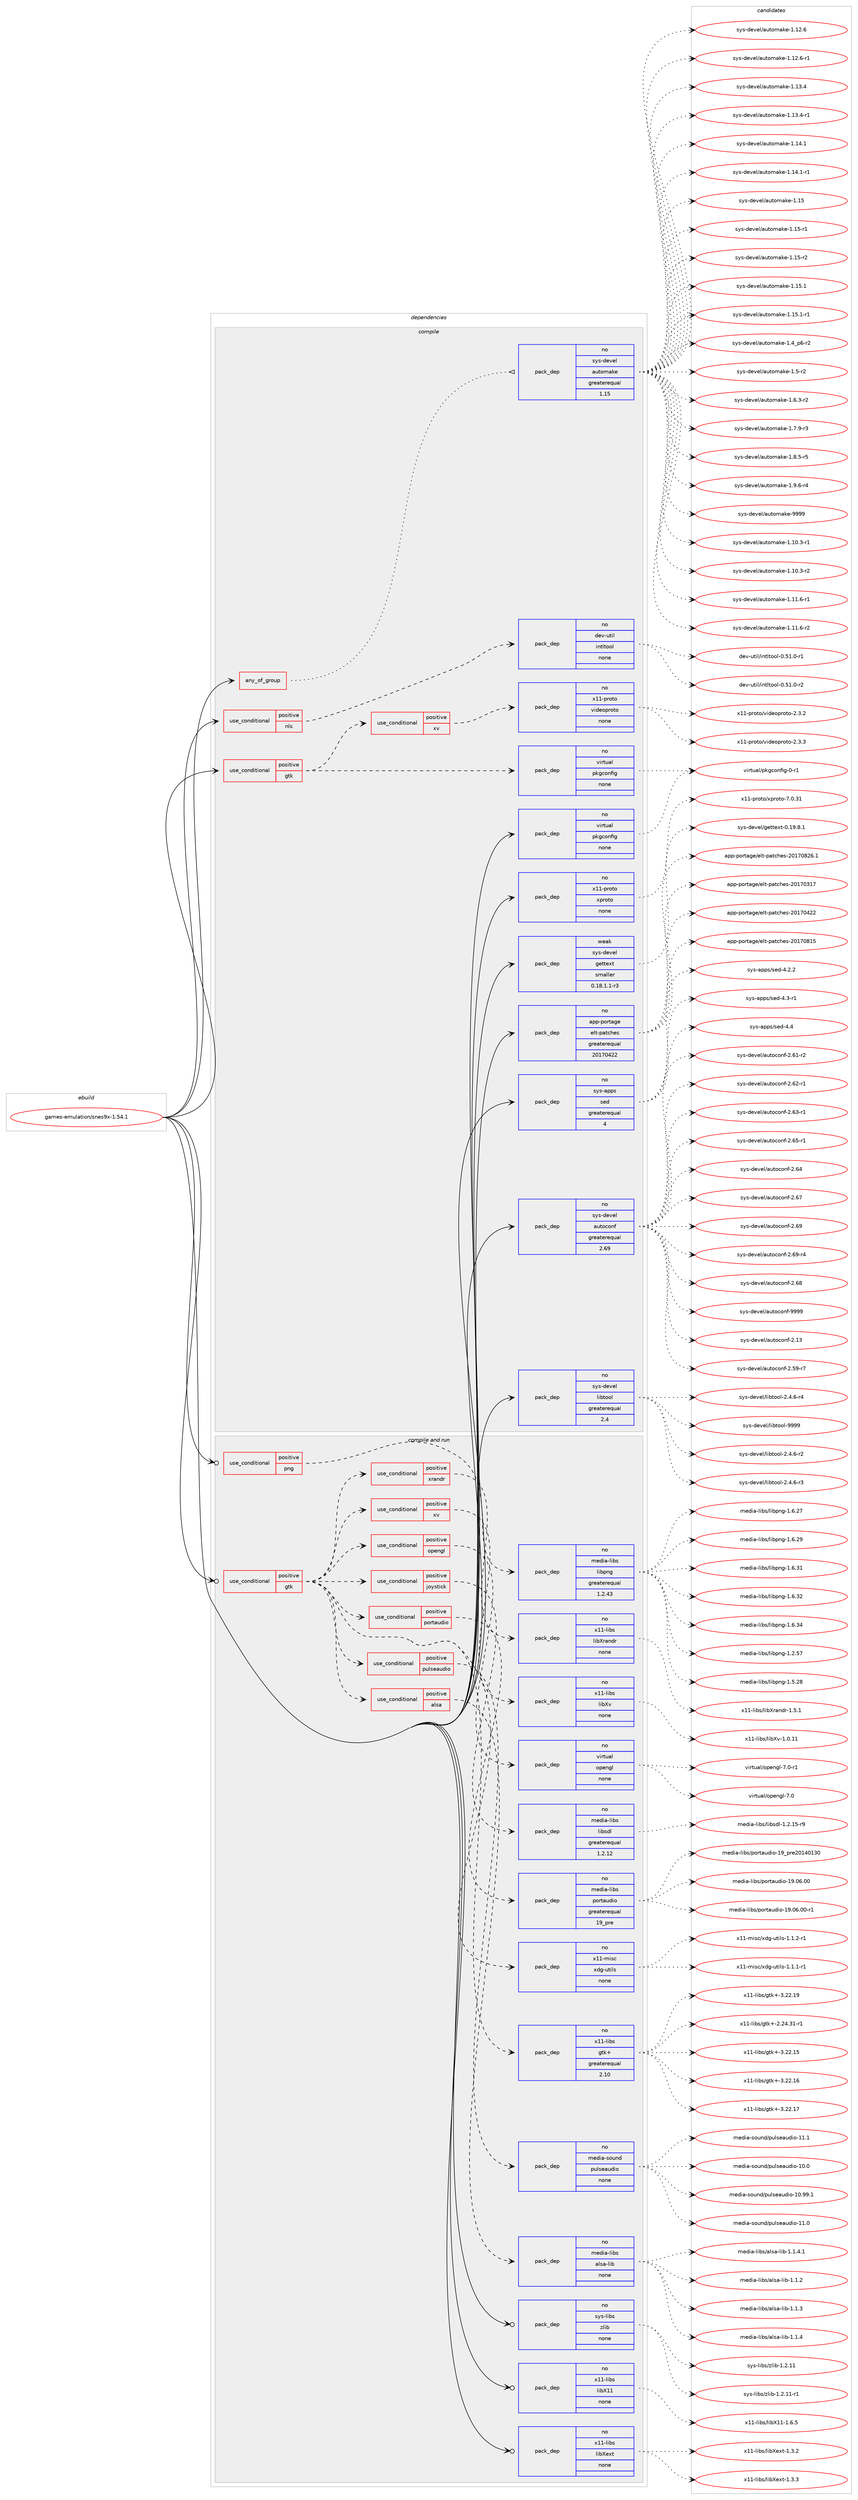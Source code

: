 digraph prolog {

# *************
# Graph options
# *************

newrank=true;
concentrate=true;
compound=true;
graph [rankdir=LR,fontname=Helvetica,fontsize=10,ranksep=1.5];#, ranksep=2.5, nodesep=0.2];
edge  [arrowhead=vee];
node  [fontname=Helvetica,fontsize=10];

# **********
# The ebuild
# **********

subgraph cluster_leftcol {
color=gray;
rank=same;
label=<<i>ebuild</i>>;
id [label="games-emulation/snes9x-1.54.1", color=red, width=4, href="../games-emulation/snes9x-1.54.1.svg"];
}

# ****************
# The dependencies
# ****************

subgraph cluster_midcol {
color=gray;
label=<<i>dependencies</i>>;
subgraph cluster_compile {
fillcolor="#eeeeee";
style=filled;
label=<<i>compile</i>>;
subgraph any4424 {
dependency297201 [label=<<TABLE BORDER="0" CELLBORDER="1" CELLSPACING="0" CELLPADDING="4"><TR><TD CELLPADDING="10">any_of_group</TD></TR></TABLE>>, shape=none, color=red];subgraph pack212630 {
dependency297202 [label=<<TABLE BORDER="0" CELLBORDER="1" CELLSPACING="0" CELLPADDING="4" WIDTH="220"><TR><TD ROWSPAN="6" CELLPADDING="30">pack_dep</TD></TR><TR><TD WIDTH="110">no</TD></TR><TR><TD>sys-devel</TD></TR><TR><TD>automake</TD></TR><TR><TD>greaterequal</TD></TR><TR><TD>1.15</TD></TR></TABLE>>, shape=none, color=blue];
}
dependency297201:e -> dependency297202:w [weight=20,style="dotted",arrowhead="oinv"];
}
id:e -> dependency297201:w [weight=20,style="solid",arrowhead="vee"];
subgraph cond80094 {
dependency297203 [label=<<TABLE BORDER="0" CELLBORDER="1" CELLSPACING="0" CELLPADDING="4"><TR><TD ROWSPAN="3" CELLPADDING="10">use_conditional</TD></TR><TR><TD>positive</TD></TR><TR><TD>gtk</TD></TR></TABLE>>, shape=none, color=red];
subgraph pack212631 {
dependency297204 [label=<<TABLE BORDER="0" CELLBORDER="1" CELLSPACING="0" CELLPADDING="4" WIDTH="220"><TR><TD ROWSPAN="6" CELLPADDING="30">pack_dep</TD></TR><TR><TD WIDTH="110">no</TD></TR><TR><TD>virtual</TD></TR><TR><TD>pkgconfig</TD></TR><TR><TD>none</TD></TR><TR><TD></TD></TR></TABLE>>, shape=none, color=blue];
}
dependency297203:e -> dependency297204:w [weight=20,style="dashed",arrowhead="vee"];
subgraph cond80095 {
dependency297205 [label=<<TABLE BORDER="0" CELLBORDER="1" CELLSPACING="0" CELLPADDING="4"><TR><TD ROWSPAN="3" CELLPADDING="10">use_conditional</TD></TR><TR><TD>positive</TD></TR><TR><TD>xv</TD></TR></TABLE>>, shape=none, color=red];
subgraph pack212632 {
dependency297206 [label=<<TABLE BORDER="0" CELLBORDER="1" CELLSPACING="0" CELLPADDING="4" WIDTH="220"><TR><TD ROWSPAN="6" CELLPADDING="30">pack_dep</TD></TR><TR><TD WIDTH="110">no</TD></TR><TR><TD>x11-proto</TD></TR><TR><TD>videoproto</TD></TR><TR><TD>none</TD></TR><TR><TD></TD></TR></TABLE>>, shape=none, color=blue];
}
dependency297205:e -> dependency297206:w [weight=20,style="dashed",arrowhead="vee"];
}
dependency297203:e -> dependency297205:w [weight=20,style="dashed",arrowhead="vee"];
}
id:e -> dependency297203:w [weight=20,style="solid",arrowhead="vee"];
subgraph cond80096 {
dependency297207 [label=<<TABLE BORDER="0" CELLBORDER="1" CELLSPACING="0" CELLPADDING="4"><TR><TD ROWSPAN="3" CELLPADDING="10">use_conditional</TD></TR><TR><TD>positive</TD></TR><TR><TD>nls</TD></TR></TABLE>>, shape=none, color=red];
subgraph pack212633 {
dependency297208 [label=<<TABLE BORDER="0" CELLBORDER="1" CELLSPACING="0" CELLPADDING="4" WIDTH="220"><TR><TD ROWSPAN="6" CELLPADDING="30">pack_dep</TD></TR><TR><TD WIDTH="110">no</TD></TR><TR><TD>dev-util</TD></TR><TR><TD>intltool</TD></TR><TR><TD>none</TD></TR><TR><TD></TD></TR></TABLE>>, shape=none, color=blue];
}
dependency297207:e -> dependency297208:w [weight=20,style="dashed",arrowhead="vee"];
}
id:e -> dependency297207:w [weight=20,style="solid",arrowhead="vee"];
subgraph pack212634 {
dependency297209 [label=<<TABLE BORDER="0" CELLBORDER="1" CELLSPACING="0" CELLPADDING="4" WIDTH="220"><TR><TD ROWSPAN="6" CELLPADDING="30">pack_dep</TD></TR><TR><TD WIDTH="110">no</TD></TR><TR><TD>app-portage</TD></TR><TR><TD>elt-patches</TD></TR><TR><TD>greaterequal</TD></TR><TR><TD>20170422</TD></TR></TABLE>>, shape=none, color=blue];
}
id:e -> dependency297209:w [weight=20,style="solid",arrowhead="vee"];
subgraph pack212635 {
dependency297210 [label=<<TABLE BORDER="0" CELLBORDER="1" CELLSPACING="0" CELLPADDING="4" WIDTH="220"><TR><TD ROWSPAN="6" CELLPADDING="30">pack_dep</TD></TR><TR><TD WIDTH="110">no</TD></TR><TR><TD>sys-apps</TD></TR><TR><TD>sed</TD></TR><TR><TD>greaterequal</TD></TR><TR><TD>4</TD></TR></TABLE>>, shape=none, color=blue];
}
id:e -> dependency297210:w [weight=20,style="solid",arrowhead="vee"];
subgraph pack212636 {
dependency297211 [label=<<TABLE BORDER="0" CELLBORDER="1" CELLSPACING="0" CELLPADDING="4" WIDTH="220"><TR><TD ROWSPAN="6" CELLPADDING="30">pack_dep</TD></TR><TR><TD WIDTH="110">no</TD></TR><TR><TD>sys-devel</TD></TR><TR><TD>autoconf</TD></TR><TR><TD>greaterequal</TD></TR><TR><TD>2.69</TD></TR></TABLE>>, shape=none, color=blue];
}
id:e -> dependency297211:w [weight=20,style="solid",arrowhead="vee"];
subgraph pack212637 {
dependency297212 [label=<<TABLE BORDER="0" CELLBORDER="1" CELLSPACING="0" CELLPADDING="4" WIDTH="220"><TR><TD ROWSPAN="6" CELLPADDING="30">pack_dep</TD></TR><TR><TD WIDTH="110">no</TD></TR><TR><TD>sys-devel</TD></TR><TR><TD>libtool</TD></TR><TR><TD>greaterequal</TD></TR><TR><TD>2.4</TD></TR></TABLE>>, shape=none, color=blue];
}
id:e -> dependency297212:w [weight=20,style="solid",arrowhead="vee"];
subgraph pack212638 {
dependency297213 [label=<<TABLE BORDER="0" CELLBORDER="1" CELLSPACING="0" CELLPADDING="4" WIDTH="220"><TR><TD ROWSPAN="6" CELLPADDING="30">pack_dep</TD></TR><TR><TD WIDTH="110">no</TD></TR><TR><TD>virtual</TD></TR><TR><TD>pkgconfig</TD></TR><TR><TD>none</TD></TR><TR><TD></TD></TR></TABLE>>, shape=none, color=blue];
}
id:e -> dependency297213:w [weight=20,style="solid",arrowhead="vee"];
subgraph pack212639 {
dependency297214 [label=<<TABLE BORDER="0" CELLBORDER="1" CELLSPACING="0" CELLPADDING="4" WIDTH="220"><TR><TD ROWSPAN="6" CELLPADDING="30">pack_dep</TD></TR><TR><TD WIDTH="110">no</TD></TR><TR><TD>x11-proto</TD></TR><TR><TD>xproto</TD></TR><TR><TD>none</TD></TR><TR><TD></TD></TR></TABLE>>, shape=none, color=blue];
}
id:e -> dependency297214:w [weight=20,style="solid",arrowhead="vee"];
subgraph pack212640 {
dependency297215 [label=<<TABLE BORDER="0" CELLBORDER="1" CELLSPACING="0" CELLPADDING="4" WIDTH="220"><TR><TD ROWSPAN="6" CELLPADDING="30">pack_dep</TD></TR><TR><TD WIDTH="110">weak</TD></TR><TR><TD>sys-devel</TD></TR><TR><TD>gettext</TD></TR><TR><TD>smaller</TD></TR><TR><TD>0.18.1.1-r3</TD></TR></TABLE>>, shape=none, color=blue];
}
id:e -> dependency297215:w [weight=20,style="solid",arrowhead="vee"];
}
subgraph cluster_compileandrun {
fillcolor="#eeeeee";
style=filled;
label=<<i>compile and run</i>>;
subgraph cond80097 {
dependency297216 [label=<<TABLE BORDER="0" CELLBORDER="1" CELLSPACING="0" CELLPADDING="4"><TR><TD ROWSPAN="3" CELLPADDING="10">use_conditional</TD></TR><TR><TD>positive</TD></TR><TR><TD>gtk</TD></TR></TABLE>>, shape=none, color=red];
subgraph pack212641 {
dependency297217 [label=<<TABLE BORDER="0" CELLBORDER="1" CELLSPACING="0" CELLPADDING="4" WIDTH="220"><TR><TD ROWSPAN="6" CELLPADDING="30">pack_dep</TD></TR><TR><TD WIDTH="110">no</TD></TR><TR><TD>x11-libs</TD></TR><TR><TD>gtk+</TD></TR><TR><TD>greaterequal</TD></TR><TR><TD>2.10</TD></TR></TABLE>>, shape=none, color=blue];
}
dependency297216:e -> dependency297217:w [weight=20,style="dashed",arrowhead="vee"];
subgraph pack212642 {
dependency297218 [label=<<TABLE BORDER="0" CELLBORDER="1" CELLSPACING="0" CELLPADDING="4" WIDTH="220"><TR><TD ROWSPAN="6" CELLPADDING="30">pack_dep</TD></TR><TR><TD WIDTH="110">no</TD></TR><TR><TD>x11-misc</TD></TR><TR><TD>xdg-utils</TD></TR><TR><TD>none</TD></TR><TR><TD></TD></TR></TABLE>>, shape=none, color=blue];
}
dependency297216:e -> dependency297218:w [weight=20,style="dashed",arrowhead="vee"];
subgraph cond80098 {
dependency297219 [label=<<TABLE BORDER="0" CELLBORDER="1" CELLSPACING="0" CELLPADDING="4"><TR><TD ROWSPAN="3" CELLPADDING="10">use_conditional</TD></TR><TR><TD>positive</TD></TR><TR><TD>portaudio</TD></TR></TABLE>>, shape=none, color=red];
subgraph pack212643 {
dependency297220 [label=<<TABLE BORDER="0" CELLBORDER="1" CELLSPACING="0" CELLPADDING="4" WIDTH="220"><TR><TD ROWSPAN="6" CELLPADDING="30">pack_dep</TD></TR><TR><TD WIDTH="110">no</TD></TR><TR><TD>media-libs</TD></TR><TR><TD>portaudio</TD></TR><TR><TD>greaterequal</TD></TR><TR><TD>19_pre</TD></TR></TABLE>>, shape=none, color=blue];
}
dependency297219:e -> dependency297220:w [weight=20,style="dashed",arrowhead="vee"];
}
dependency297216:e -> dependency297219:w [weight=20,style="dashed",arrowhead="vee"];
subgraph cond80099 {
dependency297221 [label=<<TABLE BORDER="0" CELLBORDER="1" CELLSPACING="0" CELLPADDING="4"><TR><TD ROWSPAN="3" CELLPADDING="10">use_conditional</TD></TR><TR><TD>positive</TD></TR><TR><TD>joystick</TD></TR></TABLE>>, shape=none, color=red];
subgraph pack212644 {
dependency297222 [label=<<TABLE BORDER="0" CELLBORDER="1" CELLSPACING="0" CELLPADDING="4" WIDTH="220"><TR><TD ROWSPAN="6" CELLPADDING="30">pack_dep</TD></TR><TR><TD WIDTH="110">no</TD></TR><TR><TD>media-libs</TD></TR><TR><TD>libsdl</TD></TR><TR><TD>greaterequal</TD></TR><TR><TD>1.2.12</TD></TR></TABLE>>, shape=none, color=blue];
}
dependency297221:e -> dependency297222:w [weight=20,style="dashed",arrowhead="vee"];
}
dependency297216:e -> dependency297221:w [weight=20,style="dashed",arrowhead="vee"];
subgraph cond80100 {
dependency297223 [label=<<TABLE BORDER="0" CELLBORDER="1" CELLSPACING="0" CELLPADDING="4"><TR><TD ROWSPAN="3" CELLPADDING="10">use_conditional</TD></TR><TR><TD>positive</TD></TR><TR><TD>opengl</TD></TR></TABLE>>, shape=none, color=red];
subgraph pack212645 {
dependency297224 [label=<<TABLE BORDER="0" CELLBORDER="1" CELLSPACING="0" CELLPADDING="4" WIDTH="220"><TR><TD ROWSPAN="6" CELLPADDING="30">pack_dep</TD></TR><TR><TD WIDTH="110">no</TD></TR><TR><TD>virtual</TD></TR><TR><TD>opengl</TD></TR><TR><TD>none</TD></TR><TR><TD></TD></TR></TABLE>>, shape=none, color=blue];
}
dependency297223:e -> dependency297224:w [weight=20,style="dashed",arrowhead="vee"];
}
dependency297216:e -> dependency297223:w [weight=20,style="dashed",arrowhead="vee"];
subgraph cond80101 {
dependency297225 [label=<<TABLE BORDER="0" CELLBORDER="1" CELLSPACING="0" CELLPADDING="4"><TR><TD ROWSPAN="3" CELLPADDING="10">use_conditional</TD></TR><TR><TD>positive</TD></TR><TR><TD>xv</TD></TR></TABLE>>, shape=none, color=red];
subgraph pack212646 {
dependency297226 [label=<<TABLE BORDER="0" CELLBORDER="1" CELLSPACING="0" CELLPADDING="4" WIDTH="220"><TR><TD ROWSPAN="6" CELLPADDING="30">pack_dep</TD></TR><TR><TD WIDTH="110">no</TD></TR><TR><TD>x11-libs</TD></TR><TR><TD>libXv</TD></TR><TR><TD>none</TD></TR><TR><TD></TD></TR></TABLE>>, shape=none, color=blue];
}
dependency297225:e -> dependency297226:w [weight=20,style="dashed",arrowhead="vee"];
}
dependency297216:e -> dependency297225:w [weight=20,style="dashed",arrowhead="vee"];
subgraph cond80102 {
dependency297227 [label=<<TABLE BORDER="0" CELLBORDER="1" CELLSPACING="0" CELLPADDING="4"><TR><TD ROWSPAN="3" CELLPADDING="10">use_conditional</TD></TR><TR><TD>positive</TD></TR><TR><TD>xrandr</TD></TR></TABLE>>, shape=none, color=red];
subgraph pack212647 {
dependency297228 [label=<<TABLE BORDER="0" CELLBORDER="1" CELLSPACING="0" CELLPADDING="4" WIDTH="220"><TR><TD ROWSPAN="6" CELLPADDING="30">pack_dep</TD></TR><TR><TD WIDTH="110">no</TD></TR><TR><TD>x11-libs</TD></TR><TR><TD>libXrandr</TD></TR><TR><TD>none</TD></TR><TR><TD></TD></TR></TABLE>>, shape=none, color=blue];
}
dependency297227:e -> dependency297228:w [weight=20,style="dashed",arrowhead="vee"];
}
dependency297216:e -> dependency297227:w [weight=20,style="dashed",arrowhead="vee"];
subgraph cond80103 {
dependency297229 [label=<<TABLE BORDER="0" CELLBORDER="1" CELLSPACING="0" CELLPADDING="4"><TR><TD ROWSPAN="3" CELLPADDING="10">use_conditional</TD></TR><TR><TD>positive</TD></TR><TR><TD>alsa</TD></TR></TABLE>>, shape=none, color=red];
subgraph pack212648 {
dependency297230 [label=<<TABLE BORDER="0" CELLBORDER="1" CELLSPACING="0" CELLPADDING="4" WIDTH="220"><TR><TD ROWSPAN="6" CELLPADDING="30">pack_dep</TD></TR><TR><TD WIDTH="110">no</TD></TR><TR><TD>media-libs</TD></TR><TR><TD>alsa-lib</TD></TR><TR><TD>none</TD></TR><TR><TD></TD></TR></TABLE>>, shape=none, color=blue];
}
dependency297229:e -> dependency297230:w [weight=20,style="dashed",arrowhead="vee"];
}
dependency297216:e -> dependency297229:w [weight=20,style="dashed",arrowhead="vee"];
subgraph cond80104 {
dependency297231 [label=<<TABLE BORDER="0" CELLBORDER="1" CELLSPACING="0" CELLPADDING="4"><TR><TD ROWSPAN="3" CELLPADDING="10">use_conditional</TD></TR><TR><TD>positive</TD></TR><TR><TD>pulseaudio</TD></TR></TABLE>>, shape=none, color=red];
subgraph pack212649 {
dependency297232 [label=<<TABLE BORDER="0" CELLBORDER="1" CELLSPACING="0" CELLPADDING="4" WIDTH="220"><TR><TD ROWSPAN="6" CELLPADDING="30">pack_dep</TD></TR><TR><TD WIDTH="110">no</TD></TR><TR><TD>media-sound</TD></TR><TR><TD>pulseaudio</TD></TR><TR><TD>none</TD></TR><TR><TD></TD></TR></TABLE>>, shape=none, color=blue];
}
dependency297231:e -> dependency297232:w [weight=20,style="dashed",arrowhead="vee"];
}
dependency297216:e -> dependency297231:w [weight=20,style="dashed",arrowhead="vee"];
}
id:e -> dependency297216:w [weight=20,style="solid",arrowhead="odotvee"];
subgraph cond80105 {
dependency297233 [label=<<TABLE BORDER="0" CELLBORDER="1" CELLSPACING="0" CELLPADDING="4"><TR><TD ROWSPAN="3" CELLPADDING="10">use_conditional</TD></TR><TR><TD>positive</TD></TR><TR><TD>png</TD></TR></TABLE>>, shape=none, color=red];
subgraph pack212650 {
dependency297234 [label=<<TABLE BORDER="0" CELLBORDER="1" CELLSPACING="0" CELLPADDING="4" WIDTH="220"><TR><TD ROWSPAN="6" CELLPADDING="30">pack_dep</TD></TR><TR><TD WIDTH="110">no</TD></TR><TR><TD>media-libs</TD></TR><TR><TD>libpng</TD></TR><TR><TD>greaterequal</TD></TR><TR><TD>1.2.43</TD></TR></TABLE>>, shape=none, color=blue];
}
dependency297233:e -> dependency297234:w [weight=20,style="dashed",arrowhead="vee"];
}
id:e -> dependency297233:w [weight=20,style="solid",arrowhead="odotvee"];
subgraph pack212651 {
dependency297235 [label=<<TABLE BORDER="0" CELLBORDER="1" CELLSPACING="0" CELLPADDING="4" WIDTH="220"><TR><TD ROWSPAN="6" CELLPADDING="30">pack_dep</TD></TR><TR><TD WIDTH="110">no</TD></TR><TR><TD>sys-libs</TD></TR><TR><TD>zlib</TD></TR><TR><TD>none</TD></TR><TR><TD></TD></TR></TABLE>>, shape=none, color=blue];
}
id:e -> dependency297235:w [weight=20,style="solid",arrowhead="odotvee"];
subgraph pack212652 {
dependency297236 [label=<<TABLE BORDER="0" CELLBORDER="1" CELLSPACING="0" CELLPADDING="4" WIDTH="220"><TR><TD ROWSPAN="6" CELLPADDING="30">pack_dep</TD></TR><TR><TD WIDTH="110">no</TD></TR><TR><TD>x11-libs</TD></TR><TR><TD>libX11</TD></TR><TR><TD>none</TD></TR><TR><TD></TD></TR></TABLE>>, shape=none, color=blue];
}
id:e -> dependency297236:w [weight=20,style="solid",arrowhead="odotvee"];
subgraph pack212653 {
dependency297237 [label=<<TABLE BORDER="0" CELLBORDER="1" CELLSPACING="0" CELLPADDING="4" WIDTH="220"><TR><TD ROWSPAN="6" CELLPADDING="30">pack_dep</TD></TR><TR><TD WIDTH="110">no</TD></TR><TR><TD>x11-libs</TD></TR><TR><TD>libXext</TD></TR><TR><TD>none</TD></TR><TR><TD></TD></TR></TABLE>>, shape=none, color=blue];
}
id:e -> dependency297237:w [weight=20,style="solid",arrowhead="odotvee"];
}
subgraph cluster_run {
fillcolor="#eeeeee";
style=filled;
label=<<i>run</i>>;
}
}

# **************
# The candidates
# **************

subgraph cluster_choices {
rank=same;
color=gray;
label=<<i>candidates</i>>;

subgraph choice212630 {
color=black;
nodesep=1;
choice11512111545100101118101108479711711611110997107101454946494846514511449 [label="sys-devel/automake-1.10.3-r1", color=red, width=4,href="../sys-devel/automake-1.10.3-r1.svg"];
choice11512111545100101118101108479711711611110997107101454946494846514511450 [label="sys-devel/automake-1.10.3-r2", color=red, width=4,href="../sys-devel/automake-1.10.3-r2.svg"];
choice11512111545100101118101108479711711611110997107101454946494946544511449 [label="sys-devel/automake-1.11.6-r1", color=red, width=4,href="../sys-devel/automake-1.11.6-r1.svg"];
choice11512111545100101118101108479711711611110997107101454946494946544511450 [label="sys-devel/automake-1.11.6-r2", color=red, width=4,href="../sys-devel/automake-1.11.6-r2.svg"];
choice1151211154510010111810110847971171161111099710710145494649504654 [label="sys-devel/automake-1.12.6", color=red, width=4,href="../sys-devel/automake-1.12.6.svg"];
choice11512111545100101118101108479711711611110997107101454946495046544511449 [label="sys-devel/automake-1.12.6-r1", color=red, width=4,href="../sys-devel/automake-1.12.6-r1.svg"];
choice1151211154510010111810110847971171161111099710710145494649514652 [label="sys-devel/automake-1.13.4", color=red, width=4,href="../sys-devel/automake-1.13.4.svg"];
choice11512111545100101118101108479711711611110997107101454946495146524511449 [label="sys-devel/automake-1.13.4-r1", color=red, width=4,href="../sys-devel/automake-1.13.4-r1.svg"];
choice1151211154510010111810110847971171161111099710710145494649524649 [label="sys-devel/automake-1.14.1", color=red, width=4,href="../sys-devel/automake-1.14.1.svg"];
choice11512111545100101118101108479711711611110997107101454946495246494511449 [label="sys-devel/automake-1.14.1-r1", color=red, width=4,href="../sys-devel/automake-1.14.1-r1.svg"];
choice115121115451001011181011084797117116111109971071014549464953 [label="sys-devel/automake-1.15", color=red, width=4,href="../sys-devel/automake-1.15.svg"];
choice1151211154510010111810110847971171161111099710710145494649534511449 [label="sys-devel/automake-1.15-r1", color=red, width=4,href="../sys-devel/automake-1.15-r1.svg"];
choice1151211154510010111810110847971171161111099710710145494649534511450 [label="sys-devel/automake-1.15-r2", color=red, width=4,href="../sys-devel/automake-1.15-r2.svg"];
choice1151211154510010111810110847971171161111099710710145494649534649 [label="sys-devel/automake-1.15.1", color=red, width=4,href="../sys-devel/automake-1.15.1.svg"];
choice11512111545100101118101108479711711611110997107101454946495346494511449 [label="sys-devel/automake-1.15.1-r1", color=red, width=4,href="../sys-devel/automake-1.15.1-r1.svg"];
choice115121115451001011181011084797117116111109971071014549465295112544511450 [label="sys-devel/automake-1.4_p6-r2", color=red, width=4,href="../sys-devel/automake-1.4_p6-r2.svg"];
choice11512111545100101118101108479711711611110997107101454946534511450 [label="sys-devel/automake-1.5-r2", color=red, width=4,href="../sys-devel/automake-1.5-r2.svg"];
choice115121115451001011181011084797117116111109971071014549465446514511450 [label="sys-devel/automake-1.6.3-r2", color=red, width=4,href="../sys-devel/automake-1.6.3-r2.svg"];
choice115121115451001011181011084797117116111109971071014549465546574511451 [label="sys-devel/automake-1.7.9-r3", color=red, width=4,href="../sys-devel/automake-1.7.9-r3.svg"];
choice115121115451001011181011084797117116111109971071014549465646534511453 [label="sys-devel/automake-1.8.5-r5", color=red, width=4,href="../sys-devel/automake-1.8.5-r5.svg"];
choice115121115451001011181011084797117116111109971071014549465746544511452 [label="sys-devel/automake-1.9.6-r4", color=red, width=4,href="../sys-devel/automake-1.9.6-r4.svg"];
choice115121115451001011181011084797117116111109971071014557575757 [label="sys-devel/automake-9999", color=red, width=4,href="../sys-devel/automake-9999.svg"];
dependency297202:e -> choice11512111545100101118101108479711711611110997107101454946494846514511449:w [style=dotted,weight="100"];
dependency297202:e -> choice11512111545100101118101108479711711611110997107101454946494846514511450:w [style=dotted,weight="100"];
dependency297202:e -> choice11512111545100101118101108479711711611110997107101454946494946544511449:w [style=dotted,weight="100"];
dependency297202:e -> choice11512111545100101118101108479711711611110997107101454946494946544511450:w [style=dotted,weight="100"];
dependency297202:e -> choice1151211154510010111810110847971171161111099710710145494649504654:w [style=dotted,weight="100"];
dependency297202:e -> choice11512111545100101118101108479711711611110997107101454946495046544511449:w [style=dotted,weight="100"];
dependency297202:e -> choice1151211154510010111810110847971171161111099710710145494649514652:w [style=dotted,weight="100"];
dependency297202:e -> choice11512111545100101118101108479711711611110997107101454946495146524511449:w [style=dotted,weight="100"];
dependency297202:e -> choice1151211154510010111810110847971171161111099710710145494649524649:w [style=dotted,weight="100"];
dependency297202:e -> choice11512111545100101118101108479711711611110997107101454946495246494511449:w [style=dotted,weight="100"];
dependency297202:e -> choice115121115451001011181011084797117116111109971071014549464953:w [style=dotted,weight="100"];
dependency297202:e -> choice1151211154510010111810110847971171161111099710710145494649534511449:w [style=dotted,weight="100"];
dependency297202:e -> choice1151211154510010111810110847971171161111099710710145494649534511450:w [style=dotted,weight="100"];
dependency297202:e -> choice1151211154510010111810110847971171161111099710710145494649534649:w [style=dotted,weight="100"];
dependency297202:e -> choice11512111545100101118101108479711711611110997107101454946495346494511449:w [style=dotted,weight="100"];
dependency297202:e -> choice115121115451001011181011084797117116111109971071014549465295112544511450:w [style=dotted,weight="100"];
dependency297202:e -> choice11512111545100101118101108479711711611110997107101454946534511450:w [style=dotted,weight="100"];
dependency297202:e -> choice115121115451001011181011084797117116111109971071014549465446514511450:w [style=dotted,weight="100"];
dependency297202:e -> choice115121115451001011181011084797117116111109971071014549465546574511451:w [style=dotted,weight="100"];
dependency297202:e -> choice115121115451001011181011084797117116111109971071014549465646534511453:w [style=dotted,weight="100"];
dependency297202:e -> choice115121115451001011181011084797117116111109971071014549465746544511452:w [style=dotted,weight="100"];
dependency297202:e -> choice115121115451001011181011084797117116111109971071014557575757:w [style=dotted,weight="100"];
}
subgraph choice212631 {
color=black;
nodesep=1;
choice11810511411611797108471121071039911111010210510345484511449 [label="virtual/pkgconfig-0-r1", color=red, width=4,href="../virtual/pkgconfig-0-r1.svg"];
dependency297204:e -> choice11810511411611797108471121071039911111010210510345484511449:w [style=dotted,weight="100"];
}
subgraph choice212632 {
color=black;
nodesep=1;
choice12049494511211411111611147118105100101111112114111116111455046514650 [label="x11-proto/videoproto-2.3.2", color=red, width=4,href="../x11-proto/videoproto-2.3.2.svg"];
choice12049494511211411111611147118105100101111112114111116111455046514651 [label="x11-proto/videoproto-2.3.3", color=red, width=4,href="../x11-proto/videoproto-2.3.3.svg"];
dependency297206:e -> choice12049494511211411111611147118105100101111112114111116111455046514650:w [style=dotted,weight="100"];
dependency297206:e -> choice12049494511211411111611147118105100101111112114111116111455046514651:w [style=dotted,weight="100"];
}
subgraph choice212633 {
color=black;
nodesep=1;
choice1001011184511711610510847105110116108116111111108454846534946484511449 [label="dev-util/intltool-0.51.0-r1", color=red, width=4,href="../dev-util/intltool-0.51.0-r1.svg"];
choice1001011184511711610510847105110116108116111111108454846534946484511450 [label="dev-util/intltool-0.51.0-r2", color=red, width=4,href="../dev-util/intltool-0.51.0-r2.svg"];
dependency297208:e -> choice1001011184511711610510847105110116108116111111108454846534946484511449:w [style=dotted,weight="100"];
dependency297208:e -> choice1001011184511711610510847105110116108116111111108454846534946484511450:w [style=dotted,weight="100"];
}
subgraph choice212634 {
color=black;
nodesep=1;
choice97112112451121111141169710310147101108116451129711699104101115455048495548514955 [label="app-portage/elt-patches-20170317", color=red, width=4,href="../app-portage/elt-patches-20170317.svg"];
choice97112112451121111141169710310147101108116451129711699104101115455048495548525050 [label="app-portage/elt-patches-20170422", color=red, width=4,href="../app-portage/elt-patches-20170422.svg"];
choice97112112451121111141169710310147101108116451129711699104101115455048495548564953 [label="app-portage/elt-patches-20170815", color=red, width=4,href="../app-portage/elt-patches-20170815.svg"];
choice971121124511211111411697103101471011081164511297116991041011154550484955485650544649 [label="app-portage/elt-patches-20170826.1", color=red, width=4,href="../app-portage/elt-patches-20170826.1.svg"];
dependency297209:e -> choice97112112451121111141169710310147101108116451129711699104101115455048495548514955:w [style=dotted,weight="100"];
dependency297209:e -> choice97112112451121111141169710310147101108116451129711699104101115455048495548525050:w [style=dotted,weight="100"];
dependency297209:e -> choice97112112451121111141169710310147101108116451129711699104101115455048495548564953:w [style=dotted,weight="100"];
dependency297209:e -> choice971121124511211111411697103101471011081164511297116991041011154550484955485650544649:w [style=dotted,weight="100"];
}
subgraph choice212635 {
color=black;
nodesep=1;
choice115121115459711211211547115101100455246504650 [label="sys-apps/sed-4.2.2", color=red, width=4,href="../sys-apps/sed-4.2.2.svg"];
choice115121115459711211211547115101100455246514511449 [label="sys-apps/sed-4.3-r1", color=red, width=4,href="../sys-apps/sed-4.3-r1.svg"];
choice11512111545971121121154711510110045524652 [label="sys-apps/sed-4.4", color=red, width=4,href="../sys-apps/sed-4.4.svg"];
dependency297210:e -> choice115121115459711211211547115101100455246504650:w [style=dotted,weight="100"];
dependency297210:e -> choice115121115459711211211547115101100455246514511449:w [style=dotted,weight="100"];
dependency297210:e -> choice11512111545971121121154711510110045524652:w [style=dotted,weight="100"];
}
subgraph choice212636 {
color=black;
nodesep=1;
choice115121115451001011181011084797117116111991111101024550464951 [label="sys-devel/autoconf-2.13", color=red, width=4,href="../sys-devel/autoconf-2.13.svg"];
choice1151211154510010111810110847971171161119911111010245504653574511455 [label="sys-devel/autoconf-2.59-r7", color=red, width=4,href="../sys-devel/autoconf-2.59-r7.svg"];
choice1151211154510010111810110847971171161119911111010245504654494511450 [label="sys-devel/autoconf-2.61-r2", color=red, width=4,href="../sys-devel/autoconf-2.61-r2.svg"];
choice1151211154510010111810110847971171161119911111010245504654504511449 [label="sys-devel/autoconf-2.62-r1", color=red, width=4,href="../sys-devel/autoconf-2.62-r1.svg"];
choice1151211154510010111810110847971171161119911111010245504654514511449 [label="sys-devel/autoconf-2.63-r1", color=red, width=4,href="../sys-devel/autoconf-2.63-r1.svg"];
choice115121115451001011181011084797117116111991111101024550465452 [label="sys-devel/autoconf-2.64", color=red, width=4,href="../sys-devel/autoconf-2.64.svg"];
choice1151211154510010111810110847971171161119911111010245504654534511449 [label="sys-devel/autoconf-2.65-r1", color=red, width=4,href="../sys-devel/autoconf-2.65-r1.svg"];
choice115121115451001011181011084797117116111991111101024550465455 [label="sys-devel/autoconf-2.67", color=red, width=4,href="../sys-devel/autoconf-2.67.svg"];
choice115121115451001011181011084797117116111991111101024550465456 [label="sys-devel/autoconf-2.68", color=red, width=4,href="../sys-devel/autoconf-2.68.svg"];
choice115121115451001011181011084797117116111991111101024550465457 [label="sys-devel/autoconf-2.69", color=red, width=4,href="../sys-devel/autoconf-2.69.svg"];
choice1151211154510010111810110847971171161119911111010245504654574511452 [label="sys-devel/autoconf-2.69-r4", color=red, width=4,href="../sys-devel/autoconf-2.69-r4.svg"];
choice115121115451001011181011084797117116111991111101024557575757 [label="sys-devel/autoconf-9999", color=red, width=4,href="../sys-devel/autoconf-9999.svg"];
dependency297211:e -> choice115121115451001011181011084797117116111991111101024550464951:w [style=dotted,weight="100"];
dependency297211:e -> choice1151211154510010111810110847971171161119911111010245504653574511455:w [style=dotted,weight="100"];
dependency297211:e -> choice1151211154510010111810110847971171161119911111010245504654494511450:w [style=dotted,weight="100"];
dependency297211:e -> choice1151211154510010111810110847971171161119911111010245504654504511449:w [style=dotted,weight="100"];
dependency297211:e -> choice1151211154510010111810110847971171161119911111010245504654514511449:w [style=dotted,weight="100"];
dependency297211:e -> choice115121115451001011181011084797117116111991111101024550465452:w [style=dotted,weight="100"];
dependency297211:e -> choice1151211154510010111810110847971171161119911111010245504654534511449:w [style=dotted,weight="100"];
dependency297211:e -> choice115121115451001011181011084797117116111991111101024550465455:w [style=dotted,weight="100"];
dependency297211:e -> choice115121115451001011181011084797117116111991111101024550465456:w [style=dotted,weight="100"];
dependency297211:e -> choice115121115451001011181011084797117116111991111101024550465457:w [style=dotted,weight="100"];
dependency297211:e -> choice1151211154510010111810110847971171161119911111010245504654574511452:w [style=dotted,weight="100"];
dependency297211:e -> choice115121115451001011181011084797117116111991111101024557575757:w [style=dotted,weight="100"];
}
subgraph choice212637 {
color=black;
nodesep=1;
choice1151211154510010111810110847108105981161111111084550465246544511450 [label="sys-devel/libtool-2.4.6-r2", color=red, width=4,href="../sys-devel/libtool-2.4.6-r2.svg"];
choice1151211154510010111810110847108105981161111111084550465246544511451 [label="sys-devel/libtool-2.4.6-r3", color=red, width=4,href="../sys-devel/libtool-2.4.6-r3.svg"];
choice1151211154510010111810110847108105981161111111084550465246544511452 [label="sys-devel/libtool-2.4.6-r4", color=red, width=4,href="../sys-devel/libtool-2.4.6-r4.svg"];
choice1151211154510010111810110847108105981161111111084557575757 [label="sys-devel/libtool-9999", color=red, width=4,href="../sys-devel/libtool-9999.svg"];
dependency297212:e -> choice1151211154510010111810110847108105981161111111084550465246544511450:w [style=dotted,weight="100"];
dependency297212:e -> choice1151211154510010111810110847108105981161111111084550465246544511451:w [style=dotted,weight="100"];
dependency297212:e -> choice1151211154510010111810110847108105981161111111084550465246544511452:w [style=dotted,weight="100"];
dependency297212:e -> choice1151211154510010111810110847108105981161111111084557575757:w [style=dotted,weight="100"];
}
subgraph choice212638 {
color=black;
nodesep=1;
choice11810511411611797108471121071039911111010210510345484511449 [label="virtual/pkgconfig-0-r1", color=red, width=4,href="../virtual/pkgconfig-0-r1.svg"];
dependency297213:e -> choice11810511411611797108471121071039911111010210510345484511449:w [style=dotted,weight="100"];
}
subgraph choice212639 {
color=black;
nodesep=1;
choice1204949451121141111161114712011211411111611145554648465149 [label="x11-proto/xproto-7.0.31", color=red, width=4,href="../x11-proto/xproto-7.0.31.svg"];
dependency297214:e -> choice1204949451121141111161114712011211411111611145554648465149:w [style=dotted,weight="100"];
}
subgraph choice212640 {
color=black;
nodesep=1;
choice1151211154510010111810110847103101116116101120116454846495746564649 [label="sys-devel/gettext-0.19.8.1", color=red, width=4,href="../sys-devel/gettext-0.19.8.1.svg"];
dependency297215:e -> choice1151211154510010111810110847103101116116101120116454846495746564649:w [style=dotted,weight="100"];
}
subgraph choice212641 {
color=black;
nodesep=1;
choice12049494510810598115471031161074345504650524651494511449 [label="x11-libs/gtk+-2.24.31-r1", color=red, width=4,href="../x11-libs/gtk+-2.24.31-r1.svg"];
choice1204949451081059811547103116107434551465050464953 [label="x11-libs/gtk+-3.22.15", color=red, width=4,href="../x11-libs/gtk+-3.22.15.svg"];
choice1204949451081059811547103116107434551465050464954 [label="x11-libs/gtk+-3.22.16", color=red, width=4,href="../x11-libs/gtk+-3.22.16.svg"];
choice1204949451081059811547103116107434551465050464955 [label="x11-libs/gtk+-3.22.17", color=red, width=4,href="../x11-libs/gtk+-3.22.17.svg"];
choice1204949451081059811547103116107434551465050464957 [label="x11-libs/gtk+-3.22.19", color=red, width=4,href="../x11-libs/gtk+-3.22.19.svg"];
dependency297217:e -> choice12049494510810598115471031161074345504650524651494511449:w [style=dotted,weight="100"];
dependency297217:e -> choice1204949451081059811547103116107434551465050464953:w [style=dotted,weight="100"];
dependency297217:e -> choice1204949451081059811547103116107434551465050464954:w [style=dotted,weight="100"];
dependency297217:e -> choice1204949451081059811547103116107434551465050464955:w [style=dotted,weight="100"];
dependency297217:e -> choice1204949451081059811547103116107434551465050464957:w [style=dotted,weight="100"];
}
subgraph choice212642 {
color=black;
nodesep=1;
choice1204949451091051159947120100103451171161051081154549464946494511449 [label="x11-misc/xdg-utils-1.1.1-r1", color=red, width=4,href="../x11-misc/xdg-utils-1.1.1-r1.svg"];
choice1204949451091051159947120100103451171161051081154549464946504511449 [label="x11-misc/xdg-utils-1.1.2-r1", color=red, width=4,href="../x11-misc/xdg-utils-1.1.2-r1.svg"];
dependency297218:e -> choice1204949451091051159947120100103451171161051081154549464946494511449:w [style=dotted,weight="100"];
dependency297218:e -> choice1204949451091051159947120100103451171161051081154549464946504511449:w [style=dotted,weight="100"];
}
subgraph choice212643 {
color=black;
nodesep=1;
choice1091011001059745108105981154711211111411697117100105111454957464854464848 [label="media-libs/portaudio-19.06.00", color=red, width=4,href="../media-libs/portaudio-19.06.00.svg"];
choice10910110010597451081059811547112111114116971171001051114549574648544648484511449 [label="media-libs/portaudio-19.06.00-r1", color=red, width=4,href="../media-libs/portaudio-19.06.00-r1.svg"];
choice1091011001059745108105981154711211111411697117100105111454957951121141015048495248495148 [label="media-libs/portaudio-19_pre20140130", color=red, width=4,href="../media-libs/portaudio-19_pre20140130.svg"];
dependency297220:e -> choice1091011001059745108105981154711211111411697117100105111454957464854464848:w [style=dotted,weight="100"];
dependency297220:e -> choice10910110010597451081059811547112111114116971171001051114549574648544648484511449:w [style=dotted,weight="100"];
dependency297220:e -> choice1091011001059745108105981154711211111411697117100105111454957951121141015048495248495148:w [style=dotted,weight="100"];
}
subgraph choice212644 {
color=black;
nodesep=1;
choice1091011001059745108105981154710810598115100108454946504649534511457 [label="media-libs/libsdl-1.2.15-r9", color=red, width=4,href="../media-libs/libsdl-1.2.15-r9.svg"];
dependency297222:e -> choice1091011001059745108105981154710810598115100108454946504649534511457:w [style=dotted,weight="100"];
}
subgraph choice212645 {
color=black;
nodesep=1;
choice118105114116117971084711111210111010310845554648 [label="virtual/opengl-7.0", color=red, width=4,href="../virtual/opengl-7.0.svg"];
choice1181051141161179710847111112101110103108455546484511449 [label="virtual/opengl-7.0-r1", color=red, width=4,href="../virtual/opengl-7.0-r1.svg"];
dependency297224:e -> choice118105114116117971084711111210111010310845554648:w [style=dotted,weight="100"];
dependency297224:e -> choice1181051141161179710847111112101110103108455546484511449:w [style=dotted,weight="100"];
}
subgraph choice212646 {
color=black;
nodesep=1;
choice1204949451081059811547108105988811845494648464949 [label="x11-libs/libXv-1.0.11", color=red, width=4,href="../x11-libs/libXv-1.0.11.svg"];
dependency297226:e -> choice1204949451081059811547108105988811845494648464949:w [style=dotted,weight="100"];
}
subgraph choice212647 {
color=black;
nodesep=1;
choice1204949451081059811547108105988811497110100114454946534649 [label="x11-libs/libXrandr-1.5.1", color=red, width=4,href="../x11-libs/libXrandr-1.5.1.svg"];
dependency297228:e -> choice1204949451081059811547108105988811497110100114454946534649:w [style=dotted,weight="100"];
}
subgraph choice212648 {
color=black;
nodesep=1;
choice1091011001059745108105981154797108115974510810598454946494650 [label="media-libs/alsa-lib-1.1.2", color=red, width=4,href="../media-libs/alsa-lib-1.1.2.svg"];
choice1091011001059745108105981154797108115974510810598454946494651 [label="media-libs/alsa-lib-1.1.3", color=red, width=4,href="../media-libs/alsa-lib-1.1.3.svg"];
choice1091011001059745108105981154797108115974510810598454946494652 [label="media-libs/alsa-lib-1.1.4", color=red, width=4,href="../media-libs/alsa-lib-1.1.4.svg"];
choice10910110010597451081059811547971081159745108105984549464946524649 [label="media-libs/alsa-lib-1.1.4.1", color=red, width=4,href="../media-libs/alsa-lib-1.1.4.1.svg"];
dependency297230:e -> choice1091011001059745108105981154797108115974510810598454946494650:w [style=dotted,weight="100"];
dependency297230:e -> choice1091011001059745108105981154797108115974510810598454946494651:w [style=dotted,weight="100"];
dependency297230:e -> choice1091011001059745108105981154797108115974510810598454946494652:w [style=dotted,weight="100"];
dependency297230:e -> choice10910110010597451081059811547971081159745108105984549464946524649:w [style=dotted,weight="100"];
}
subgraph choice212649 {
color=black;
nodesep=1;
choice109101100105974511511111711010047112117108115101971171001051114549484648 [label="media-sound/pulseaudio-10.0", color=red, width=4,href="../media-sound/pulseaudio-10.0.svg"];
choice109101100105974511511111711010047112117108115101971171001051114549484657574649 [label="media-sound/pulseaudio-10.99.1", color=red, width=4,href="../media-sound/pulseaudio-10.99.1.svg"];
choice109101100105974511511111711010047112117108115101971171001051114549494648 [label="media-sound/pulseaudio-11.0", color=red, width=4,href="../media-sound/pulseaudio-11.0.svg"];
choice109101100105974511511111711010047112117108115101971171001051114549494649 [label="media-sound/pulseaudio-11.1", color=red, width=4,href="../media-sound/pulseaudio-11.1.svg"];
dependency297232:e -> choice109101100105974511511111711010047112117108115101971171001051114549484648:w [style=dotted,weight="100"];
dependency297232:e -> choice109101100105974511511111711010047112117108115101971171001051114549484657574649:w [style=dotted,weight="100"];
dependency297232:e -> choice109101100105974511511111711010047112117108115101971171001051114549494648:w [style=dotted,weight="100"];
dependency297232:e -> choice109101100105974511511111711010047112117108115101971171001051114549494649:w [style=dotted,weight="100"];
}
subgraph choice212650 {
color=black;
nodesep=1;
choice109101100105974510810598115471081059811211010345494650465355 [label="media-libs/libpng-1.2.57", color=red, width=4,href="../media-libs/libpng-1.2.57.svg"];
choice109101100105974510810598115471081059811211010345494653465056 [label="media-libs/libpng-1.5.28", color=red, width=4,href="../media-libs/libpng-1.5.28.svg"];
choice109101100105974510810598115471081059811211010345494654465055 [label="media-libs/libpng-1.6.27", color=red, width=4,href="../media-libs/libpng-1.6.27.svg"];
choice109101100105974510810598115471081059811211010345494654465057 [label="media-libs/libpng-1.6.29", color=red, width=4,href="../media-libs/libpng-1.6.29.svg"];
choice109101100105974510810598115471081059811211010345494654465149 [label="media-libs/libpng-1.6.31", color=red, width=4,href="../media-libs/libpng-1.6.31.svg"];
choice109101100105974510810598115471081059811211010345494654465150 [label="media-libs/libpng-1.6.32", color=red, width=4,href="../media-libs/libpng-1.6.32.svg"];
choice109101100105974510810598115471081059811211010345494654465152 [label="media-libs/libpng-1.6.34", color=red, width=4,href="../media-libs/libpng-1.6.34.svg"];
dependency297234:e -> choice109101100105974510810598115471081059811211010345494650465355:w [style=dotted,weight="100"];
dependency297234:e -> choice109101100105974510810598115471081059811211010345494653465056:w [style=dotted,weight="100"];
dependency297234:e -> choice109101100105974510810598115471081059811211010345494654465055:w [style=dotted,weight="100"];
dependency297234:e -> choice109101100105974510810598115471081059811211010345494654465057:w [style=dotted,weight="100"];
dependency297234:e -> choice109101100105974510810598115471081059811211010345494654465149:w [style=dotted,weight="100"];
dependency297234:e -> choice109101100105974510810598115471081059811211010345494654465150:w [style=dotted,weight="100"];
dependency297234:e -> choice109101100105974510810598115471081059811211010345494654465152:w [style=dotted,weight="100"];
}
subgraph choice212651 {
color=black;
nodesep=1;
choice1151211154510810598115471221081059845494650464949 [label="sys-libs/zlib-1.2.11", color=red, width=4,href="../sys-libs/zlib-1.2.11.svg"];
choice11512111545108105981154712210810598454946504649494511449 [label="sys-libs/zlib-1.2.11-r1", color=red, width=4,href="../sys-libs/zlib-1.2.11-r1.svg"];
dependency297235:e -> choice1151211154510810598115471221081059845494650464949:w [style=dotted,weight="100"];
dependency297235:e -> choice11512111545108105981154712210810598454946504649494511449:w [style=dotted,weight="100"];
}
subgraph choice212652 {
color=black;
nodesep=1;
choice120494945108105981154710810598884949454946544653 [label="x11-libs/libX11-1.6.5", color=red, width=4,href="../x11-libs/libX11-1.6.5.svg"];
dependency297236:e -> choice120494945108105981154710810598884949454946544653:w [style=dotted,weight="100"];
}
subgraph choice212653 {
color=black;
nodesep=1;
choice12049494510810598115471081059888101120116454946514650 [label="x11-libs/libXext-1.3.2", color=red, width=4,href="../x11-libs/libXext-1.3.2.svg"];
choice12049494510810598115471081059888101120116454946514651 [label="x11-libs/libXext-1.3.3", color=red, width=4,href="../x11-libs/libXext-1.3.3.svg"];
dependency297237:e -> choice12049494510810598115471081059888101120116454946514650:w [style=dotted,weight="100"];
dependency297237:e -> choice12049494510810598115471081059888101120116454946514651:w [style=dotted,weight="100"];
}
}

}
